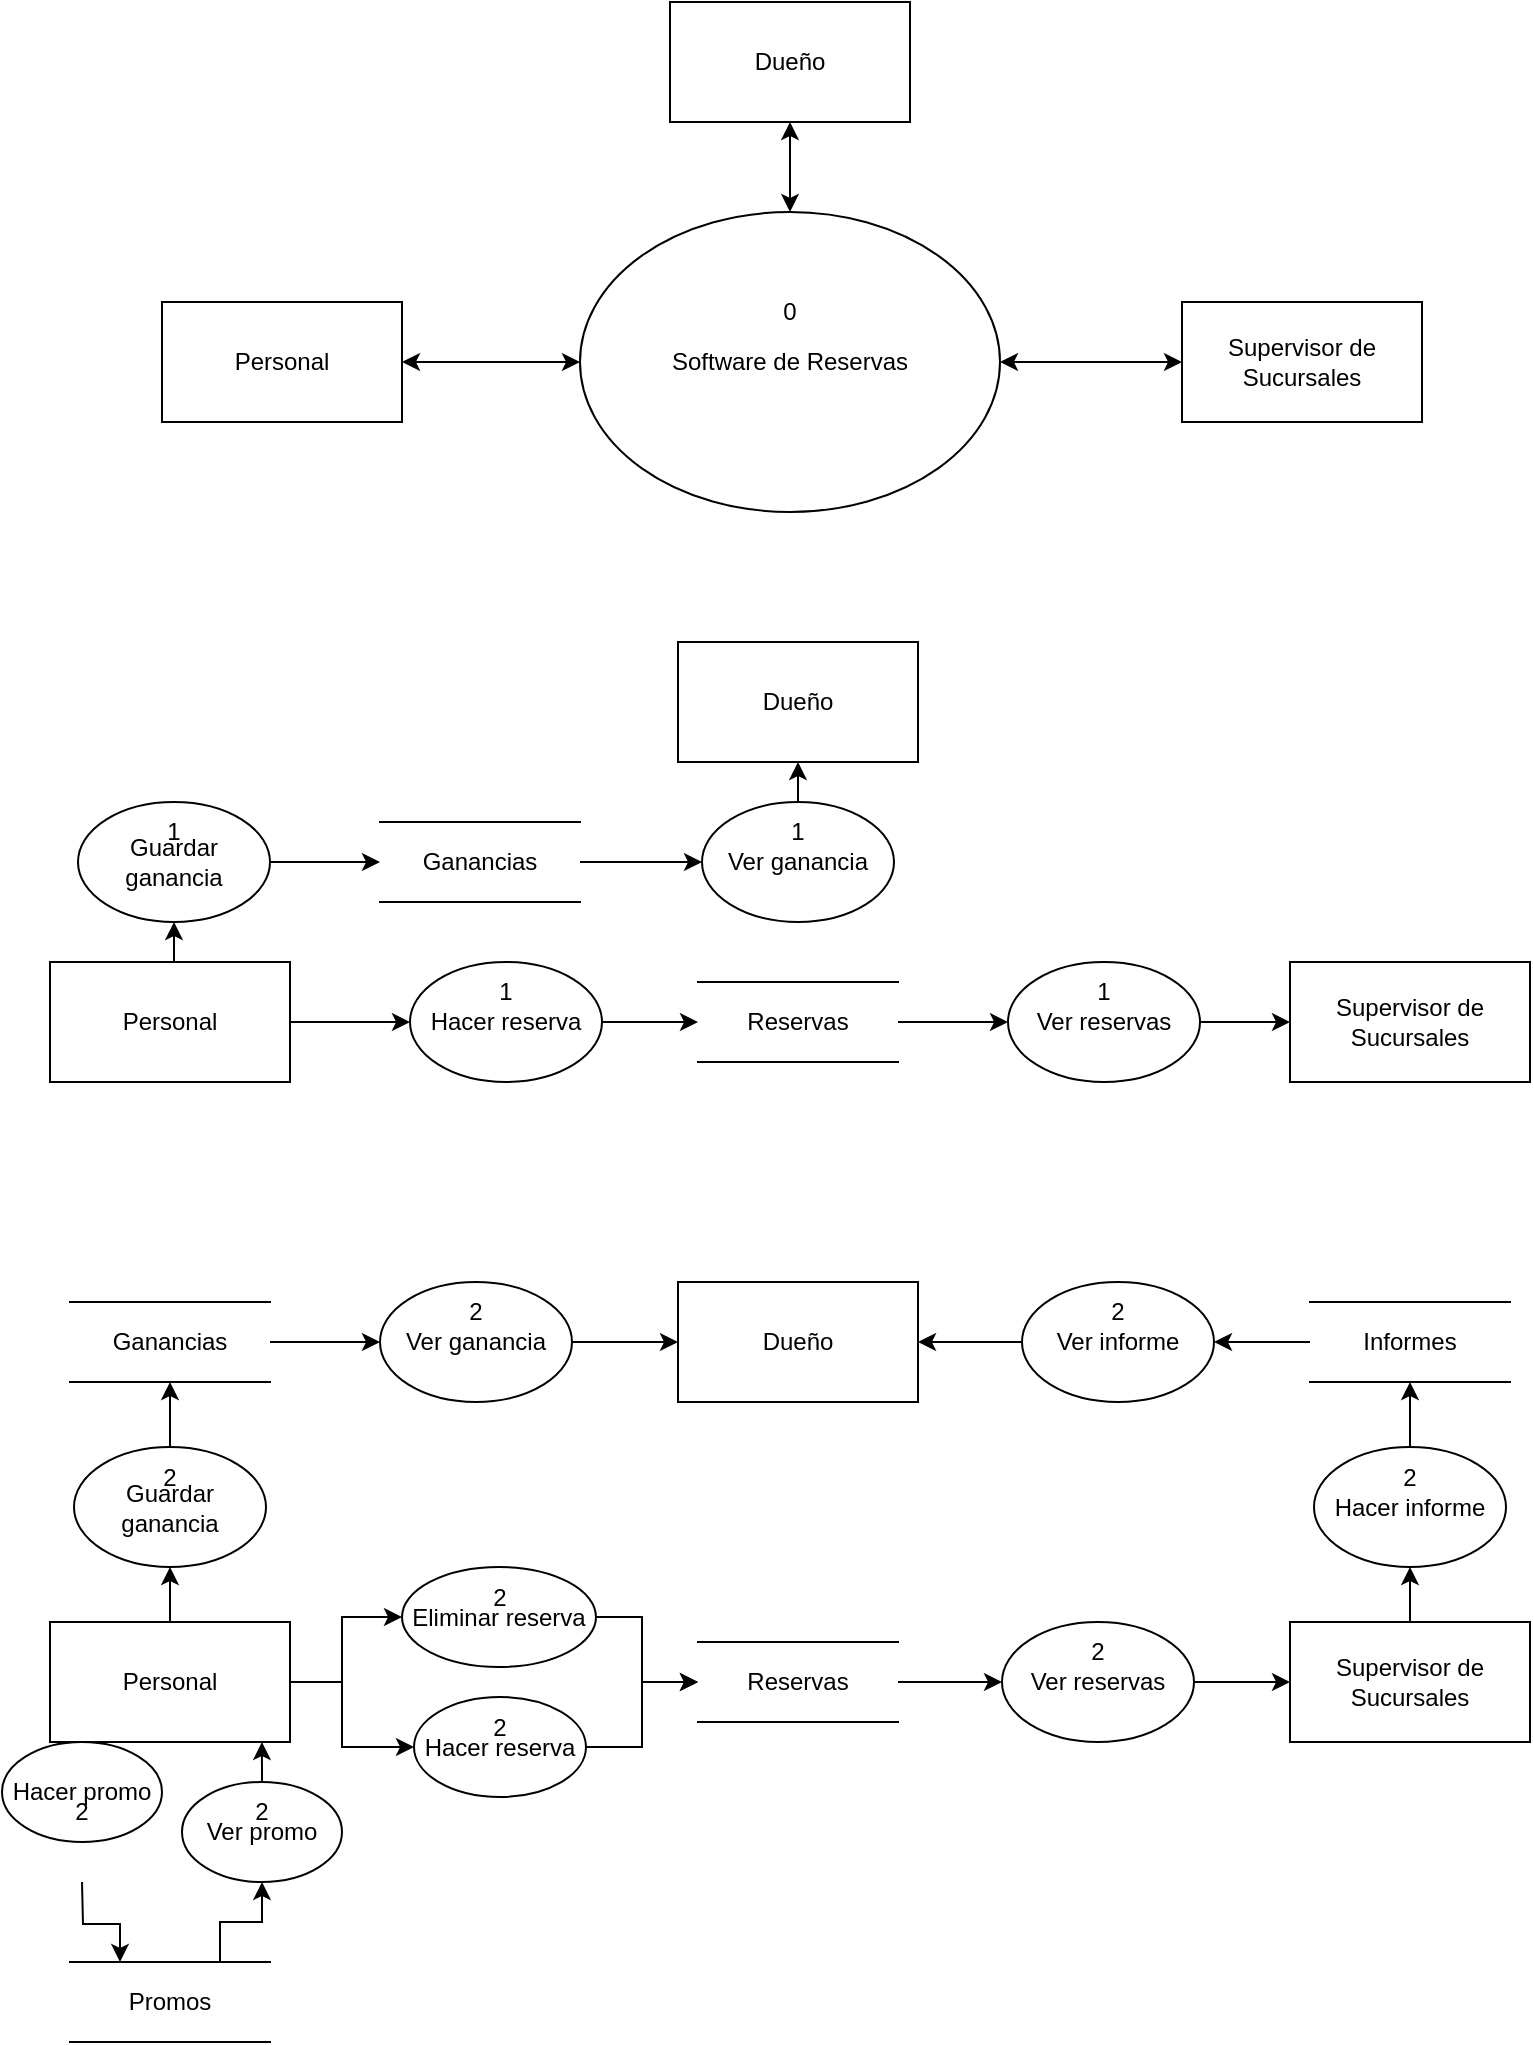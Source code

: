 <mxfile version="21.2.8" type="device">
  <diagram name="Página-1" id="YPLw_8q9jmPfrsVGD3sl">
    <mxGraphModel dx="1434" dy="844" grid="1" gridSize="10" guides="1" tooltips="1" connect="1" arrows="1" fold="1" page="1" pageScale="1" pageWidth="827" pageHeight="1169" math="0" shadow="0">
      <root>
        <mxCell id="0" />
        <mxCell id="1" parent="0" />
        <mxCell id="08SjiFXP7tk3hvvmL1UE-1" value="Personal" style="rounded=0;whiteSpace=wrap;html=1;" vertex="1" parent="1">
          <mxGeometry x="100" y="180" width="120" height="60" as="geometry" />
        </mxCell>
        <mxCell id="08SjiFXP7tk3hvvmL1UE-2" value="Dueño" style="rounded=0;whiteSpace=wrap;html=1;" vertex="1" parent="1">
          <mxGeometry x="354" y="30" width="120" height="60" as="geometry" />
        </mxCell>
        <mxCell id="08SjiFXP7tk3hvvmL1UE-3" value="Supervisor de Sucursales" style="rounded=0;whiteSpace=wrap;html=1;" vertex="1" parent="1">
          <mxGeometry x="610" y="180" width="120" height="60" as="geometry" />
        </mxCell>
        <mxCell id="08SjiFXP7tk3hvvmL1UE-4" value="Software de Reservas" style="ellipse;whiteSpace=wrap;html=1;" vertex="1" parent="1">
          <mxGeometry x="309" y="135" width="210" height="150" as="geometry" />
        </mxCell>
        <mxCell id="08SjiFXP7tk3hvvmL1UE-7" value="" style="endArrow=classic;startArrow=classic;html=1;rounded=0;entryX=0;entryY=0.5;entryDx=0;entryDy=0;exitX=1;exitY=0.5;exitDx=0;exitDy=0;" edge="1" parent="1" source="08SjiFXP7tk3hvvmL1UE-1" target="08SjiFXP7tk3hvvmL1UE-4">
          <mxGeometry width="50" height="50" relative="1" as="geometry">
            <mxPoint x="240" y="210" as="sourcePoint" />
            <mxPoint x="290" y="160" as="targetPoint" />
          </mxGeometry>
        </mxCell>
        <mxCell id="08SjiFXP7tk3hvvmL1UE-8" value="" style="endArrow=classic;startArrow=classic;html=1;rounded=0;entryX=0.5;entryY=1;entryDx=0;entryDy=0;exitX=0.5;exitY=0;exitDx=0;exitDy=0;" edge="1" parent="1" source="08SjiFXP7tk3hvvmL1UE-4" target="08SjiFXP7tk3hvvmL1UE-2">
          <mxGeometry width="50" height="50" relative="1" as="geometry">
            <mxPoint x="260" y="140" as="sourcePoint" />
            <mxPoint x="310" y="90" as="targetPoint" />
          </mxGeometry>
        </mxCell>
        <mxCell id="08SjiFXP7tk3hvvmL1UE-9" value="" style="endArrow=classic;startArrow=classic;html=1;rounded=0;entryX=0;entryY=0.5;entryDx=0;entryDy=0;exitX=1;exitY=0.5;exitDx=0;exitDy=0;" edge="1" parent="1" source="08SjiFXP7tk3hvvmL1UE-4" target="08SjiFXP7tk3hvvmL1UE-3">
          <mxGeometry width="50" height="50" relative="1" as="geometry">
            <mxPoint x="560" y="210" as="sourcePoint" />
            <mxPoint x="610" y="160" as="targetPoint" />
          </mxGeometry>
        </mxCell>
        <mxCell id="08SjiFXP7tk3hvvmL1UE-10" value="0" style="text;html=1;strokeColor=none;fillColor=none;align=center;verticalAlign=middle;whiteSpace=wrap;rounded=0;" vertex="1" parent="1">
          <mxGeometry x="384" y="170" width="60" height="30" as="geometry" />
        </mxCell>
        <mxCell id="08SjiFXP7tk3hvvmL1UE-21" style="edgeStyle=orthogonalEdgeStyle;rounded=0;orthogonalLoop=1;jettySize=auto;html=1;entryX=0;entryY=0.5;entryDx=0;entryDy=0;" edge="1" parent="1" source="08SjiFXP7tk3hvvmL1UE-11" target="08SjiFXP7tk3hvvmL1UE-19">
          <mxGeometry relative="1" as="geometry" />
        </mxCell>
        <mxCell id="08SjiFXP7tk3hvvmL1UE-87" style="edgeStyle=orthogonalEdgeStyle;rounded=0;orthogonalLoop=1;jettySize=auto;html=1;exitX=0.5;exitY=0;exitDx=0;exitDy=0;entryX=0.5;entryY=1;entryDx=0;entryDy=0;" edge="1" parent="1" source="08SjiFXP7tk3hvvmL1UE-11" target="08SjiFXP7tk3hvvmL1UE-85">
          <mxGeometry relative="1" as="geometry" />
        </mxCell>
        <mxCell id="08SjiFXP7tk3hvvmL1UE-11" value="Personal" style="rounded=0;whiteSpace=wrap;html=1;" vertex="1" parent="1">
          <mxGeometry x="44" y="510" width="120" height="60" as="geometry" />
        </mxCell>
        <mxCell id="08SjiFXP7tk3hvvmL1UE-12" value="Dueño" style="rounded=0;whiteSpace=wrap;html=1;" vertex="1" parent="1">
          <mxGeometry x="358" y="350" width="120" height="60" as="geometry" />
        </mxCell>
        <mxCell id="08SjiFXP7tk3hvvmL1UE-13" value="Supervisor de Sucursales" style="rounded=0;whiteSpace=wrap;html=1;" vertex="1" parent="1">
          <mxGeometry x="664" y="510" width="120" height="60" as="geometry" />
        </mxCell>
        <mxCell id="08SjiFXP7tk3hvvmL1UE-23" style="edgeStyle=orthogonalEdgeStyle;rounded=0;orthogonalLoop=1;jettySize=auto;html=1;entryX=0;entryY=0.5;entryDx=0;entryDy=0;" edge="1" parent="1" source="08SjiFXP7tk3hvvmL1UE-19" target="08SjiFXP7tk3hvvmL1UE-22">
          <mxGeometry relative="1" as="geometry" />
        </mxCell>
        <mxCell id="08SjiFXP7tk3hvvmL1UE-19" value="Hacer reserva" style="ellipse;whiteSpace=wrap;html=1;" vertex="1" parent="1">
          <mxGeometry x="224" y="510" width="96" height="60" as="geometry" />
        </mxCell>
        <mxCell id="08SjiFXP7tk3hvvmL1UE-20" value="1" style="text;html=1;strokeColor=none;fillColor=none;align=center;verticalAlign=middle;whiteSpace=wrap;rounded=0;" vertex="1" parent="1">
          <mxGeometry x="242" y="510" width="60" height="30" as="geometry" />
        </mxCell>
        <mxCell id="08SjiFXP7tk3hvvmL1UE-29" style="edgeStyle=orthogonalEdgeStyle;rounded=0;orthogonalLoop=1;jettySize=auto;html=1;entryX=0;entryY=0.5;entryDx=0;entryDy=0;" edge="1" parent="1" source="08SjiFXP7tk3hvvmL1UE-22" target="08SjiFXP7tk3hvvmL1UE-27">
          <mxGeometry relative="1" as="geometry" />
        </mxCell>
        <mxCell id="08SjiFXP7tk3hvvmL1UE-22" value="Reservas" style="shape=partialRectangle;whiteSpace=wrap;html=1;left=0;right=0;fillColor=none;" vertex="1" parent="1">
          <mxGeometry x="368" y="520" width="100" height="40" as="geometry" />
        </mxCell>
        <mxCell id="08SjiFXP7tk3hvvmL1UE-30" style="edgeStyle=orthogonalEdgeStyle;rounded=0;orthogonalLoop=1;jettySize=auto;html=1;entryX=0;entryY=0.5;entryDx=0;entryDy=0;" edge="1" parent="1" source="08SjiFXP7tk3hvvmL1UE-27" target="08SjiFXP7tk3hvvmL1UE-13">
          <mxGeometry relative="1" as="geometry" />
        </mxCell>
        <mxCell id="08SjiFXP7tk3hvvmL1UE-27" value="Ver reservas" style="ellipse;whiteSpace=wrap;html=1;" vertex="1" parent="1">
          <mxGeometry x="523" y="510" width="96" height="60" as="geometry" />
        </mxCell>
        <mxCell id="08SjiFXP7tk3hvvmL1UE-28" value="1" style="text;html=1;strokeColor=none;fillColor=none;align=center;verticalAlign=middle;whiteSpace=wrap;rounded=0;" vertex="1" parent="1">
          <mxGeometry x="541" y="510" width="60" height="30" as="geometry" />
        </mxCell>
        <mxCell id="08SjiFXP7tk3hvvmL1UE-31" value="Ver ganancia" style="ellipse;whiteSpace=wrap;html=1;" vertex="1" parent="1">
          <mxGeometry x="370" y="430" width="96" height="60" as="geometry" />
        </mxCell>
        <mxCell id="08SjiFXP7tk3hvvmL1UE-37" style="edgeStyle=orthogonalEdgeStyle;rounded=0;orthogonalLoop=1;jettySize=auto;html=1;exitX=0.5;exitY=0;exitDx=0;exitDy=0;entryX=0.5;entryY=1;entryDx=0;entryDy=0;" edge="1" parent="1" source="08SjiFXP7tk3hvvmL1UE-32" target="08SjiFXP7tk3hvvmL1UE-12">
          <mxGeometry relative="1" as="geometry" />
        </mxCell>
        <mxCell id="08SjiFXP7tk3hvvmL1UE-32" value="1" style="text;html=1;strokeColor=none;fillColor=none;align=center;verticalAlign=middle;whiteSpace=wrap;rounded=0;" vertex="1" parent="1">
          <mxGeometry x="388" y="430" width="60" height="30" as="geometry" />
        </mxCell>
        <mxCell id="08SjiFXP7tk3hvvmL1UE-62" style="edgeStyle=orthogonalEdgeStyle;rounded=0;orthogonalLoop=1;jettySize=auto;html=1;exitX=0.25;exitY=1;exitDx=0;exitDy=0;entryX=0.5;entryY=0;entryDx=0;entryDy=0;" edge="1" parent="1" source="08SjiFXP7tk3hvvmL1UE-39" target="08SjiFXP7tk3hvvmL1UE-56">
          <mxGeometry relative="1" as="geometry" />
        </mxCell>
        <mxCell id="08SjiFXP7tk3hvvmL1UE-77" style="edgeStyle=orthogonalEdgeStyle;rounded=0;orthogonalLoop=1;jettySize=auto;html=1;entryX=0;entryY=0.5;entryDx=0;entryDy=0;" edge="1" parent="1" source="08SjiFXP7tk3hvvmL1UE-39" target="08SjiFXP7tk3hvvmL1UE-69">
          <mxGeometry relative="1" as="geometry">
            <Array as="points">
              <mxPoint x="190" y="870" />
              <mxPoint x="190" y="838" />
            </Array>
          </mxGeometry>
        </mxCell>
        <mxCell id="08SjiFXP7tk3hvvmL1UE-78" style="edgeStyle=orthogonalEdgeStyle;rounded=0;orthogonalLoop=1;jettySize=auto;html=1;entryX=0;entryY=0.5;entryDx=0;entryDy=0;" edge="1" parent="1" source="08SjiFXP7tk3hvvmL1UE-39" target="08SjiFXP7tk3hvvmL1UE-43">
          <mxGeometry relative="1" as="geometry">
            <Array as="points">
              <mxPoint x="190" y="870" />
              <mxPoint x="190" y="903" />
            </Array>
          </mxGeometry>
        </mxCell>
        <mxCell id="08SjiFXP7tk3hvvmL1UE-93" style="edgeStyle=orthogonalEdgeStyle;rounded=0;orthogonalLoop=1;jettySize=auto;html=1;exitX=0.5;exitY=0;exitDx=0;exitDy=0;entryX=0.5;entryY=1;entryDx=0;entryDy=0;" edge="1" parent="1" target="08SjiFXP7tk3hvvmL1UE-91">
          <mxGeometry relative="1" as="geometry">
            <mxPoint x="99" y="840" as="sourcePoint" />
          </mxGeometry>
        </mxCell>
        <mxCell id="08SjiFXP7tk3hvvmL1UE-39" value="Personal" style="rounded=0;whiteSpace=wrap;html=1;" vertex="1" parent="1">
          <mxGeometry x="44" y="840" width="120" height="60" as="geometry" />
        </mxCell>
        <mxCell id="08SjiFXP7tk3hvvmL1UE-40" value="Dueño" style="rounded=0;whiteSpace=wrap;html=1;" vertex="1" parent="1">
          <mxGeometry x="358" y="670" width="120" height="60" as="geometry" />
        </mxCell>
        <mxCell id="08SjiFXP7tk3hvvmL1UE-103" style="edgeStyle=orthogonalEdgeStyle;rounded=0;orthogonalLoop=1;jettySize=auto;html=1;entryX=0.5;entryY=1;entryDx=0;entryDy=0;" edge="1" parent="1" source="08SjiFXP7tk3hvvmL1UE-41" target="08SjiFXP7tk3hvvmL1UE-96">
          <mxGeometry relative="1" as="geometry" />
        </mxCell>
        <mxCell id="08SjiFXP7tk3hvvmL1UE-41" value="Supervisor de Sucursales" style="rounded=0;whiteSpace=wrap;html=1;" vertex="1" parent="1">
          <mxGeometry x="664" y="840" width="120" height="60" as="geometry" />
        </mxCell>
        <mxCell id="08SjiFXP7tk3hvvmL1UE-79" style="edgeStyle=orthogonalEdgeStyle;rounded=0;orthogonalLoop=1;jettySize=auto;html=1;entryX=0;entryY=0.5;entryDx=0;entryDy=0;" edge="1" parent="1" source="08SjiFXP7tk3hvvmL1UE-43" target="08SjiFXP7tk3hvvmL1UE-47">
          <mxGeometry relative="1" as="geometry" />
        </mxCell>
        <mxCell id="08SjiFXP7tk3hvvmL1UE-43" value="Hacer reserva" style="ellipse;whiteSpace=wrap;html=1;" vertex="1" parent="1">
          <mxGeometry x="226" y="877.5" width="86" height="50" as="geometry" />
        </mxCell>
        <mxCell id="08SjiFXP7tk3hvvmL1UE-44" value="2" style="text;html=1;strokeColor=none;fillColor=none;align=center;verticalAlign=middle;whiteSpace=wrap;rounded=0;" vertex="1" parent="1">
          <mxGeometry x="238.5" y="877.5" width="60" height="30" as="geometry" />
        </mxCell>
        <mxCell id="08SjiFXP7tk3hvvmL1UE-45" style="edgeStyle=orthogonalEdgeStyle;rounded=0;orthogonalLoop=1;jettySize=auto;html=1;entryX=0;entryY=0.5;entryDx=0;entryDy=0;" edge="1" source="08SjiFXP7tk3hvvmL1UE-47" target="08SjiFXP7tk3hvvmL1UE-49" parent="1">
          <mxGeometry relative="1" as="geometry" />
        </mxCell>
        <mxCell id="08SjiFXP7tk3hvvmL1UE-47" value="Reservas" style="shape=partialRectangle;whiteSpace=wrap;html=1;left=0;right=0;fillColor=none;" vertex="1" parent="1">
          <mxGeometry x="368" y="850" width="100" height="40" as="geometry" />
        </mxCell>
        <mxCell id="08SjiFXP7tk3hvvmL1UE-48" style="edgeStyle=orthogonalEdgeStyle;rounded=0;orthogonalLoop=1;jettySize=auto;html=1;entryX=0;entryY=0.5;entryDx=0;entryDy=0;" edge="1" source="08SjiFXP7tk3hvvmL1UE-49" target="08SjiFXP7tk3hvvmL1UE-41" parent="1">
          <mxGeometry relative="1" as="geometry" />
        </mxCell>
        <mxCell id="08SjiFXP7tk3hvvmL1UE-49" value="Ver reservas" style="ellipse;whiteSpace=wrap;html=1;" vertex="1" parent="1">
          <mxGeometry x="520" y="840" width="96" height="60" as="geometry" />
        </mxCell>
        <mxCell id="08SjiFXP7tk3hvvmL1UE-50" value="2" style="text;html=1;strokeColor=none;fillColor=none;align=center;verticalAlign=middle;whiteSpace=wrap;rounded=0;" vertex="1" parent="1">
          <mxGeometry x="538" y="840" width="60" height="30" as="geometry" />
        </mxCell>
        <mxCell id="08SjiFXP7tk3hvvmL1UE-102" style="edgeStyle=orthogonalEdgeStyle;rounded=0;orthogonalLoop=1;jettySize=auto;html=1;entryX=0;entryY=0.5;entryDx=0;entryDy=0;" edge="1" parent="1" source="08SjiFXP7tk3hvvmL1UE-51" target="08SjiFXP7tk3hvvmL1UE-40">
          <mxGeometry relative="1" as="geometry" />
        </mxCell>
        <mxCell id="08SjiFXP7tk3hvvmL1UE-51" value="Ver ganancia" style="ellipse;whiteSpace=wrap;html=1;" vertex="1" parent="1">
          <mxGeometry x="209" y="670" width="96" height="60" as="geometry" />
        </mxCell>
        <mxCell id="08SjiFXP7tk3hvvmL1UE-53" value="2" style="text;html=1;strokeColor=none;fillColor=none;align=center;verticalAlign=middle;whiteSpace=wrap;rounded=0;" vertex="1" parent="1">
          <mxGeometry x="227" y="670" width="60" height="30" as="geometry" />
        </mxCell>
        <mxCell id="08SjiFXP7tk3hvvmL1UE-64" style="edgeStyle=orthogonalEdgeStyle;rounded=0;orthogonalLoop=1;jettySize=auto;html=1;entryX=0.25;entryY=0;entryDx=0;entryDy=0;" edge="1" parent="1" target="08SjiFXP7tk3hvvmL1UE-57">
          <mxGeometry relative="1" as="geometry">
            <mxPoint x="60" y="970" as="sourcePoint" />
          </mxGeometry>
        </mxCell>
        <mxCell id="08SjiFXP7tk3hvvmL1UE-55" value="Hacer promo" style="ellipse;whiteSpace=wrap;html=1;" vertex="1" parent="1">
          <mxGeometry x="20" y="900" width="80" height="50" as="geometry" />
        </mxCell>
        <mxCell id="08SjiFXP7tk3hvvmL1UE-56" value="2" style="text;html=1;strokeColor=none;fillColor=none;align=center;verticalAlign=middle;whiteSpace=wrap;rounded=0;" vertex="1" parent="1">
          <mxGeometry x="30" y="920" width="60" height="30" as="geometry" />
        </mxCell>
        <mxCell id="08SjiFXP7tk3hvvmL1UE-65" style="edgeStyle=orthogonalEdgeStyle;rounded=0;orthogonalLoop=1;jettySize=auto;html=1;exitX=0.75;exitY=0;exitDx=0;exitDy=0;entryX=0.5;entryY=1;entryDx=0;entryDy=0;" edge="1" parent="1" source="08SjiFXP7tk3hvvmL1UE-57" target="08SjiFXP7tk3hvvmL1UE-60">
          <mxGeometry relative="1" as="geometry" />
        </mxCell>
        <mxCell id="08SjiFXP7tk3hvvmL1UE-57" value="Promos" style="shape=partialRectangle;whiteSpace=wrap;html=1;left=0;right=0;fillColor=none;" vertex="1" parent="1">
          <mxGeometry x="54" y="1010" width="100" height="40" as="geometry" />
        </mxCell>
        <mxCell id="08SjiFXP7tk3hvvmL1UE-60" value="Ver promo" style="ellipse;whiteSpace=wrap;html=1;" vertex="1" parent="1">
          <mxGeometry x="110" y="920" width="80" height="50" as="geometry" />
        </mxCell>
        <mxCell id="08SjiFXP7tk3hvvmL1UE-68" style="edgeStyle=orthogonalEdgeStyle;rounded=0;orthogonalLoop=1;jettySize=auto;html=1;exitX=0.5;exitY=0;exitDx=0;exitDy=0;entryX=0.883;entryY=1;entryDx=0;entryDy=0;entryPerimeter=0;" edge="1" parent="1" source="08SjiFXP7tk3hvvmL1UE-61" target="08SjiFXP7tk3hvvmL1UE-39">
          <mxGeometry relative="1" as="geometry" />
        </mxCell>
        <mxCell id="08SjiFXP7tk3hvvmL1UE-61" value="2" style="text;html=1;strokeColor=none;fillColor=none;align=center;verticalAlign=middle;whiteSpace=wrap;rounded=0;" vertex="1" parent="1">
          <mxGeometry x="120" y="920" width="60" height="30" as="geometry" />
        </mxCell>
        <mxCell id="08SjiFXP7tk3hvvmL1UE-80" style="edgeStyle=orthogonalEdgeStyle;rounded=0;orthogonalLoop=1;jettySize=auto;html=1;entryX=0;entryY=0.5;entryDx=0;entryDy=0;" edge="1" parent="1" source="08SjiFXP7tk3hvvmL1UE-69" target="08SjiFXP7tk3hvvmL1UE-47">
          <mxGeometry relative="1" as="geometry">
            <Array as="points">
              <mxPoint x="340" y="838" />
              <mxPoint x="340" y="870" />
            </Array>
          </mxGeometry>
        </mxCell>
        <mxCell id="08SjiFXP7tk3hvvmL1UE-69" value="Eliminar reserva" style="ellipse;whiteSpace=wrap;html=1;" vertex="1" parent="1">
          <mxGeometry x="220" y="812.5" width="97" height="50" as="geometry" />
        </mxCell>
        <mxCell id="08SjiFXP7tk3hvvmL1UE-70" value="2" style="text;html=1;strokeColor=none;fillColor=none;align=center;verticalAlign=middle;whiteSpace=wrap;rounded=0;" vertex="1" parent="1">
          <mxGeometry x="239" y="812.5" width="60" height="30" as="geometry" />
        </mxCell>
        <mxCell id="08SjiFXP7tk3hvvmL1UE-82" style="edgeStyle=orthogonalEdgeStyle;rounded=0;orthogonalLoop=1;jettySize=auto;html=1;entryX=0;entryY=0.5;entryDx=0;entryDy=0;" edge="1" parent="1" source="08SjiFXP7tk3hvvmL1UE-81" target="08SjiFXP7tk3hvvmL1UE-31">
          <mxGeometry relative="1" as="geometry" />
        </mxCell>
        <mxCell id="08SjiFXP7tk3hvvmL1UE-81" value="Ganancias" style="shape=partialRectangle;whiteSpace=wrap;html=1;left=0;right=0;fillColor=none;" vertex="1" parent="1">
          <mxGeometry x="209" y="440" width="100" height="40" as="geometry" />
        </mxCell>
        <mxCell id="08SjiFXP7tk3hvvmL1UE-88" style="edgeStyle=orthogonalEdgeStyle;rounded=0;orthogonalLoop=1;jettySize=auto;html=1;exitX=1;exitY=0.5;exitDx=0;exitDy=0;entryX=0;entryY=0.5;entryDx=0;entryDy=0;" edge="1" parent="1" source="08SjiFXP7tk3hvvmL1UE-85" target="08SjiFXP7tk3hvvmL1UE-81">
          <mxGeometry relative="1" as="geometry" />
        </mxCell>
        <mxCell id="08SjiFXP7tk3hvvmL1UE-85" value="Guardar ganancia" style="ellipse;whiteSpace=wrap;html=1;" vertex="1" parent="1">
          <mxGeometry x="58" y="430" width="96" height="60" as="geometry" />
        </mxCell>
        <mxCell id="08SjiFXP7tk3hvvmL1UE-86" value="1" style="text;html=1;strokeColor=none;fillColor=none;align=center;verticalAlign=middle;whiteSpace=wrap;rounded=0;" vertex="1" parent="1">
          <mxGeometry x="76" y="430" width="60" height="30" as="geometry" />
        </mxCell>
        <mxCell id="08SjiFXP7tk3hvvmL1UE-101" style="edgeStyle=orthogonalEdgeStyle;rounded=0;orthogonalLoop=1;jettySize=auto;html=1;entryX=0;entryY=0.5;entryDx=0;entryDy=0;" edge="1" parent="1" source="08SjiFXP7tk3hvvmL1UE-89" target="08SjiFXP7tk3hvvmL1UE-51">
          <mxGeometry relative="1" as="geometry" />
        </mxCell>
        <mxCell id="08SjiFXP7tk3hvvmL1UE-89" value="Ganancias" style="shape=partialRectangle;whiteSpace=wrap;html=1;left=0;right=0;fillColor=none;" vertex="1" parent="1">
          <mxGeometry x="54" y="680" width="100" height="40" as="geometry" />
        </mxCell>
        <mxCell id="08SjiFXP7tk3hvvmL1UE-91" value="Guardar ganancia" style="ellipse;whiteSpace=wrap;html=1;" vertex="1" parent="1">
          <mxGeometry x="56" y="752.5" width="96" height="60" as="geometry" />
        </mxCell>
        <mxCell id="08SjiFXP7tk3hvvmL1UE-100" style="edgeStyle=orthogonalEdgeStyle;rounded=0;orthogonalLoop=1;jettySize=auto;html=1;entryX=0.5;entryY=1;entryDx=0;entryDy=0;" edge="1" parent="1" source="08SjiFXP7tk3hvvmL1UE-92" target="08SjiFXP7tk3hvvmL1UE-89">
          <mxGeometry relative="1" as="geometry" />
        </mxCell>
        <mxCell id="08SjiFXP7tk3hvvmL1UE-92" value="2" style="text;html=1;strokeColor=none;fillColor=none;align=center;verticalAlign=middle;whiteSpace=wrap;rounded=0;" vertex="1" parent="1">
          <mxGeometry x="74" y="752.5" width="60" height="30" as="geometry" />
        </mxCell>
        <mxCell id="08SjiFXP7tk3hvvmL1UE-96" value="Hacer informe" style="ellipse;whiteSpace=wrap;html=1;" vertex="1" parent="1">
          <mxGeometry x="676" y="752.5" width="96" height="60" as="geometry" />
        </mxCell>
        <mxCell id="08SjiFXP7tk3hvvmL1UE-105" style="edgeStyle=orthogonalEdgeStyle;rounded=0;orthogonalLoop=1;jettySize=auto;html=1;entryX=0.5;entryY=1;entryDx=0;entryDy=0;" edge="1" parent="1" source="08SjiFXP7tk3hvvmL1UE-97" target="08SjiFXP7tk3hvvmL1UE-98">
          <mxGeometry relative="1" as="geometry" />
        </mxCell>
        <mxCell id="08SjiFXP7tk3hvvmL1UE-97" value="2" style="text;html=1;strokeColor=none;fillColor=none;align=center;verticalAlign=middle;whiteSpace=wrap;rounded=0;" vertex="1" parent="1">
          <mxGeometry x="694" y="752.5" width="60" height="30" as="geometry" />
        </mxCell>
        <mxCell id="08SjiFXP7tk3hvvmL1UE-108" style="edgeStyle=orthogonalEdgeStyle;rounded=0;orthogonalLoop=1;jettySize=auto;html=1;entryX=1;entryY=0.5;entryDx=0;entryDy=0;" edge="1" parent="1" source="08SjiFXP7tk3hvvmL1UE-98" target="08SjiFXP7tk3hvvmL1UE-106">
          <mxGeometry relative="1" as="geometry" />
        </mxCell>
        <mxCell id="08SjiFXP7tk3hvvmL1UE-98" value="Informes" style="shape=partialRectangle;whiteSpace=wrap;html=1;left=0;right=0;fillColor=none;" vertex="1" parent="1">
          <mxGeometry x="674" y="680" width="100" height="40" as="geometry" />
        </mxCell>
        <mxCell id="08SjiFXP7tk3hvvmL1UE-109" style="edgeStyle=orthogonalEdgeStyle;rounded=0;orthogonalLoop=1;jettySize=auto;html=1;" edge="1" parent="1" source="08SjiFXP7tk3hvvmL1UE-106" target="08SjiFXP7tk3hvvmL1UE-40">
          <mxGeometry relative="1" as="geometry" />
        </mxCell>
        <mxCell id="08SjiFXP7tk3hvvmL1UE-106" value="Ver informe" style="ellipse;whiteSpace=wrap;html=1;" vertex="1" parent="1">
          <mxGeometry x="530" y="670" width="96" height="60" as="geometry" />
        </mxCell>
        <mxCell id="08SjiFXP7tk3hvvmL1UE-107" value="2" style="text;html=1;strokeColor=none;fillColor=none;align=center;verticalAlign=middle;whiteSpace=wrap;rounded=0;" vertex="1" parent="1">
          <mxGeometry x="548" y="670" width="60" height="30" as="geometry" />
        </mxCell>
      </root>
    </mxGraphModel>
  </diagram>
</mxfile>
